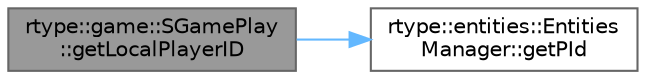 digraph "rtype::game::SGamePlay::getLocalPlayerID"
{
 // LATEX_PDF_SIZE
  bgcolor="transparent";
  edge [fontname=Helvetica,fontsize=10,labelfontname=Helvetica,labelfontsize=10];
  node [fontname=Helvetica,fontsize=10,shape=box,height=0.2,width=0.4];
  rankdir="LR";
  Node1 [label="rtype::game::SGamePlay\l::getLocalPlayerID",height=0.2,width=0.4,color="gray40", fillcolor="grey60", style="filled", fontcolor="black",tooltip="Get the Local Player I D object."];
  Node1 -> Node2 [color="steelblue1",style="solid"];
  Node2 [label="rtype::entities::Entities\lManager::getPId",height=0.2,width=0.4,color="grey40", fillcolor="white", style="filled",URL="$classrtype_1_1entities_1_1EntitiesManager.html#a3fbac4eaddd76b31a2005d28fc890a45",tooltip="This function is used to get the player ID."];
}

